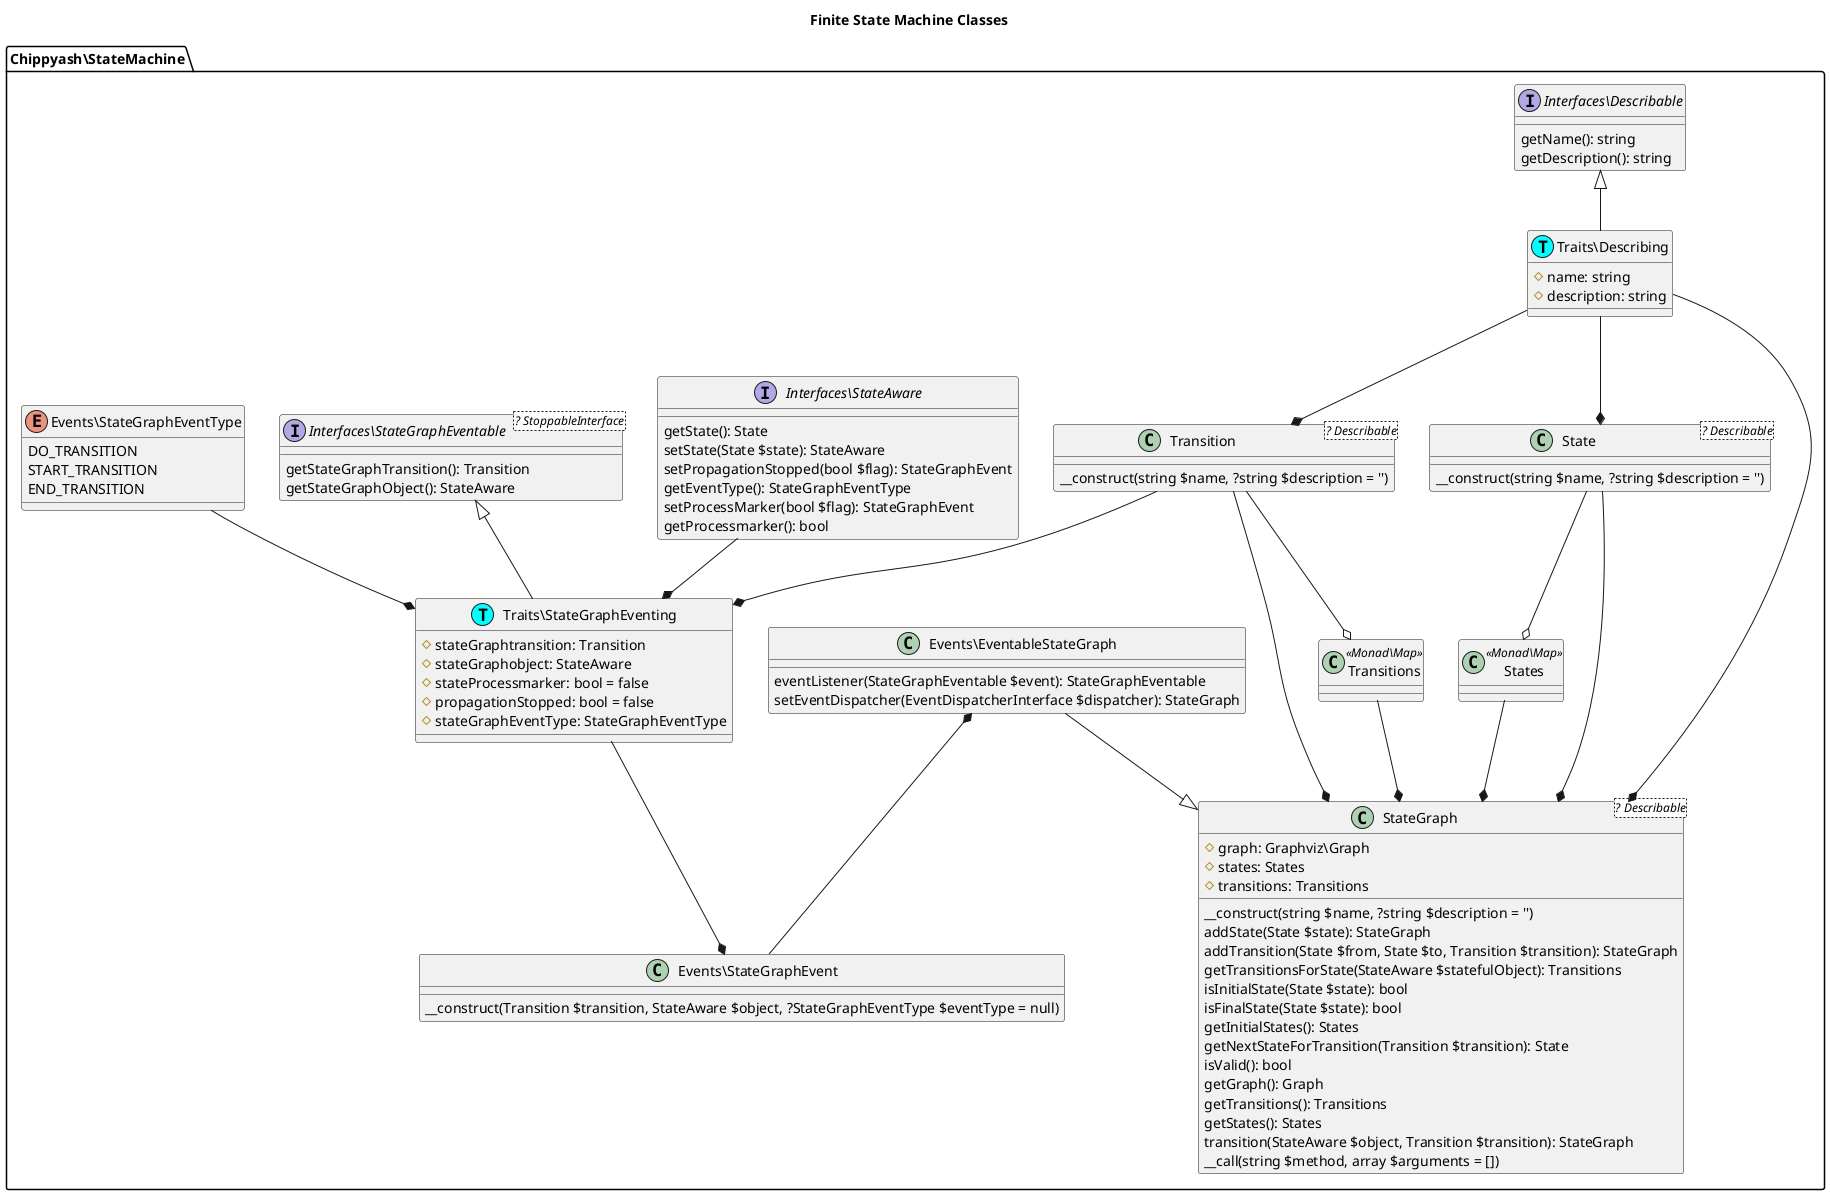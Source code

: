 @startuml
title Finite State Machine Classes
namespace Chippyash\StateMachine {
    interface "Interfaces\Describable" as Describable {
        getName(): string
        getDescription(): string
    }

    interface "Interfaces\StateAware" as StateAware {
        getState(): State
        setState(State $state): StateAware
        setPropagationStopped(bool $flag): StateGraphEvent
        getEventType(): StateGraphEventType
        setProcessMarker(bool $flag): StateGraphEvent
        getProcessmarker(): bool
    }

    interface "Interfaces\StateGraphEventable" as StateGraphEventable <? StoppableInterface>{
        getStateGraphTransition(): Transition
        getStateGraphObject(): StateAware
    }

    class "Traits\Describing" as Describing << (T, cyan)>>  {
        #name: string
        #description: string
    }
    Describable <|-- Describing

    class "Traits\StateGraphEventing" as StateGraphEventing << (T, cyan) >> {
        #stateGraphtransition: Transition
        #stateGraphobject: StateAware
        #stateProcessmarker: bool = false
        #propagationStopped: bool = false
        #stateGraphEventType: StateGraphEventType
    }
    StateGraphEventable <|-- StateGraphEventing
    class State <? Describable>{
        __construct(string $name, ?string $description = '')
    }

    class StateGraph <? Describable>{
        #graph: Graphviz\Graph
        #states: States
        #transitions: Transitions
        __construct(string $name, ?string $description = '')
        addState(State $state): StateGraph
        addTransition(State $from, State $to, Transition $transition): StateGraph
        getTransitionsForState(StateAware $statefulObject): Transitions
        isInitialState(State $state): bool
        isFinalState(State $state): bool
        getInitialStates(): States
        getNextStateForTransition(Transition $transition): State
        isValid(): bool
        getGraph(): Graph
        getTransitions(): Transitions
        getStates(): States
        transition(StateAware $object, Transition $transition): StateGraph
        __call(string $method, array $arguments = [])
    }

    class "Events\EventableStateGraph" as EventableStateGraph {
        eventListener(StateGraphEventable $event): StateGraphEventable
        setEventDispatcher(EventDispatcherInterface $dispatcher): StateGraph

    }
    EventableStateGraph --|> StateGraph
    EventableStateGraph *- StateGraphEvent
    class States <<Monad\Map>> {

    }
    State --o States

    class Transition <? Describable>{
        __construct(string $name, ?string $description = '')
    }
    Transition -o Transitions

    Describing --* State
    Describing --* Transition
    Describing --* StateGraph


    class Transitions <<Monad\Map>> {

    }

    class "Events\StateGraphEvent" as StateGraphEvent {
        __construct(Transition $transition, StateAware $object, ?StateGraphEventType $eventType = null)
    }
    StateGraphEventing --* StateGraphEvent

    enum "Events\StateGraphEventType" as StateGraphEventType {
        DO_TRANSITION
        START_TRANSITION
        END_TRANSITION
    }
    StateGraphEventType --* StateGraphEventing
    Transition --* StateGraphEventing
    StateAware --* StateGraphEventing
    Transition --* StateGraph
    Transitions --* StateGraph
    State --* StateGraph
    States --* StateGraph

}
@enduml
